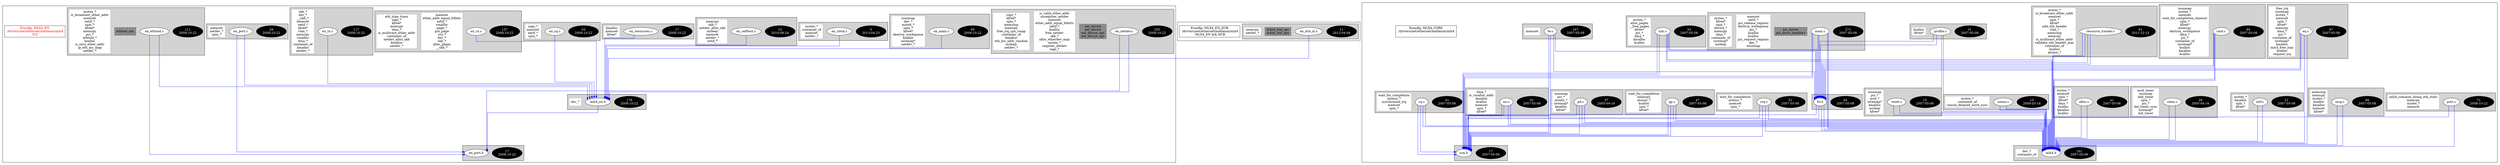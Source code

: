 digraph Driver {
	ranksep=2;
	splines=ortho;
	//Symbol: MLX4_EN
	subgraph "cluster_MLX4_EN"{
		subgraph "cluster_en_clock.c" {
			style=filled
			"commit_en_clock.c" [style=filled, fillcolor=black, fontcolor=white, label="5\n2013-04-23"];
			"en_clock.c" [style=filled, fillcolor=white, fontcolor=black, label="en_clock.c\n"];
			"funccall0-en_clock.c" [style="filled,dotted" shape=box, fillcolor=white, fontcolor=black, label="mutex_*\ncontainer_of\nmemset\nnetdev_*\n"];
		}
		subgraph "cluster_en_selftest.c" {
			style=filled
			"commit_en_selftest.c" [style=filled, fillcolor=black, fontcolor=white, label="15\n2010-08-24"];
			"en_selftest.c" [style=filled, fillcolor=white, fontcolor=black, label="en_selftest.c\n"];
			"funccall0-en_selftest.c" [style="filled,dotted" shape=box, fillcolor=white, fontcolor=black, label="memcpy\nskb_*\nnetdev_alloc_skb\nmsleep\nmemset\nnetdev_*\nnetif_*\n"];
		}
		subgraph "cluster_en_netdev.c" {
			style=filled
			"commit_en_netdev.c" [style=filled, fillcolor=black, fontcolor=white, label="255\n2008-10-22"];
			"en_netdev.c" [style=filled, fillcolor=white, fontcolor=black, label="en_netdev.c\n"];
			"structs-en_netdev.c" [style="filled,dashed" shape=box, fillcolor=grey55, fontcolor=black, label="net_device\nnet_device\nnet_device_ops\nnet_device_ops\n"];
			"funccall2-en_netdev.c" [style="filled,dotted" shape=box, fillcolor=white, fontcolor=black, label="is_valid_ether_addr\nunregister_netdev\nmemset\nether_addr_equal_64bits\nnetif_*\nkzalloc\nfree_netdev\nskb_*\nalloc_etherdev_mqs\nmutex_*\nregister_netdev\nnapi_*\n"];
			"funccall1-en_netdev.c" [style="filled,dotted" shape=box, fillcolor=white, fontcolor=black, label="copy_*\nkfree*\nspin_*\nmemcmp\nmemcpy\nfree_irq_cpu_rmap\ncontainer_of\nkmalloc\neth_hw_addr_random\nmsleep\nnetdev_*\n"];
		}
		subgraph "cluster_en_resources.c" {
			style=filled
			"commit_en_resources.c" [style=filled, fillcolor=black, fontcolor=white, label="17\n2008-10-22"];
			"en_resources.c" [style=filled, fillcolor=white, fontcolor=black, label="en_resources.c\n"];
			"funccall0-en_resources.c" [style="filled,dotted" shape=box, fillcolor=white, fontcolor=black, label="kmalloc\nmemset\nkfree*\n"];
		}
		subgraph "cluster_en_cq.c" {
			style=filled
			"commit_en_cq.c" [style=filled, fillcolor=black, fontcolor=white, label="33\n2008-10-22"];
			"en_cq.c" [style=filled, fillcolor=white, fontcolor=black, label="en_cq.c\n"];
			"funccall0-en_cq.c" [style="filled,dotted" shape=box, fillcolor=white, fontcolor=black, label="napi_*\nmemset\nnetif_*\nspin_*\n"];
		}
		subgraph "cluster_en_port.h" {
			style=filled
			"commit_en_port.h" [style=filled, fillcolor=black, fontcolor=white, label="17\n2008-10-22"];
			"en_port.h" [style=filled, fillcolor=white, fontcolor=black, label="en_port.h\n"];
		}
		subgraph "cluster_en_port.c" {
			style=filled
			"commit_en_port.c" [style=filled, fillcolor=black, fontcolor=white, label="29\n2008-10-22"];
			"en_port.c" [style=filled, fillcolor=white, fontcolor=black, label="en_port.c\n"];
			"funccall0-en_port.c" [style="filled,dotted" shape=box, fillcolor=white, fontcolor=black, label="memset\nnetdev_*\nspin_*\n"];
		}
		subgraph "cluster_en_ethtool.c" {
			style=filled
			"commit_en_ethtool.c" [style=filled, fillcolor=black, fontcolor=white, label="111\n2008-10-22"];
			"en_ethtool.c" [style=filled, fillcolor=white, fontcolor=black, label="en_ethtool.c\n"];
			"structs-en_ethtool.c" [style="filled,dashed" shape=box, fillcolor=grey55, fontcolor=black, label="ethtool_ops\n"];
			"funccall0-en_ethtool.c" [style="filled,dotted" shape=box, fillcolor=white, fontcolor=black, label="mutex_*\nis_broadcast_ether_addr\nmemset\nnetif_*\nspin_*\nkfree*\nmemcpy\npci_*\nethtool_*\nkzalloc\nis_zero_ether_addr\nip_eth_mc_map\nnetdev_*\n"];
		}
		subgraph "cluster_en_rx.c" {
			style=filled
			"commit_en_rx.c" [style=filled, fillcolor=black, fontcolor=white, label="137\n2008-10-22"];
			"en_rx.c" [style=filled, fillcolor=white, fontcolor=black, label="en_rx.c\n"];
			"funccall2-en_rx.c" [style="filled,dotted" shape=box, fillcolor=white, fontcolor=black, label="memset\nether_addr_equal_64bits\nnetif_*\nvmalloc\npage_*\nput_page\nrcu_*\ndev_*\nskb_*\nalloc_pages\n__skb_*\n"];
			"funccall1-en_rx.c" [style="filled,dotted" shape=box, fillcolor=white, fontcolor=black, label="eth_type_trans\nnapi_*\nkfree*\nmemcpy\ndma_*\nis_multicast_ether_addr\ncontainer_of\nnetdev_alloc_skb\nkmalloc\nnetdev_*\n"];
		}
		subgraph "cluster_en_tx.c" {
			style=filled
			"commit_en_tx.c" [style=filled, fillcolor=black, fontcolor=white, label="117\n2008-10-22"];
			"en_tx.c" [style=filled, fillcolor=white, fontcolor=black, label="en_tx.c\n"];
			"funccall0-en_tx.c" [style="filled,dotted" shape=box, fillcolor=white, fontcolor=black, label="skb_*\ndev_*\n__skb_*\nmemset\nnetif_*\nkfree*\nvlan_*\nmemcpy\nvmalloc\ndma_*\ncontainer_of\nkmalloc\nnetdev_*\n"];
		}
		subgraph "cluster_en_main.c" {
			style=filled
			"commit_en_main.c" [style=filled, fillcolor=black, fontcolor=white, label="65\n2008-10-22"];
			"en_main.c" [style=filled, fillcolor=white, fontcolor=black, label="en_main.c\n"];
			"funccall0-en_main.c" [style="filled,dotted" shape=box, fillcolor=white, fontcolor=black, label="iounmap\ndev_*\nmutex_*\nspin_*\nkfree*\ndestroy_workqueue\nkzalloc\nioremap*\nnetdev_*\n"];
		}
		subgraph "cluster_mlx4_en.h" {
			style=filled
			"commit_mlx4_en.h" [style=filled, fillcolor=black, fontcolor=white, label="179\n2008-10-22"];
			"mlx4_en.h" [style=filled, fillcolor=white, fontcolor=black, label="mlx4_en.h\n"];
			"funccall0-mlx4_en.h" [style="filled,dotted" shape=box, fillcolor=white, fontcolor=black, label="dev_*\n"];
		}
		"K:MLX4_EN" [label="Kconfig: MLX4_EN\n /drivers/net/ethernet/mellanox/mlx4\n  PCI ", shape=box, fontcolor=red];
	}
	//Symbol: MLX4_EN_DCB
	subgraph "cluster_MLX4_EN_DCB"{
		subgraph "cluster_en_dcb_nl.c" {
			style=filled
			"commit_en_dcb_nl.c" [style=filled, fillcolor=black, fontcolor=white, label="11\n2012-04-04"];
			"en_dcb_nl.c" [style=filled, fillcolor=white, fontcolor=black, label="en_dcb_nl.c\n"];
			"structs-en_dcb_nl.c" [style="filled,dashed" shape=box, fillcolor=grey55, fontcolor=black, label="dcbnl_rtnl_ops\ndcbnl_rtnl_ops\n"];
			"funccall0-en_dcb_nl.c" [style="filled,dotted" shape=box, fillcolor=white, fontcolor=black, label="memcpy\nnetdev_*\n"];
		}
		"K:MLX4_EN_DCB" [label="Kconfig: MLX4_EN_DCB\n /drivers/net/ethernet/mellanox/mlx4\n  MLX4_EN && DCB ", shape=box];
	}
	//Symbol: MLX4_CORE
	subgraph "cluster_MLX4_CORE"{
		subgraph "cluster_resource_tracker.c" {
			style=filled
			"commit_resource_tracker.c" [style=filled, fillcolor=black, fontcolor=white, label="91\n2011-12-13"];
			"resource_tracker.c" [style=filled, fillcolor=white, fontcolor=black, label="resource_tracker.c\n"];
			"funccall0-resource_tracker.c" [style="filled,dotted" shape=box, fillcolor=white, fontcolor=black, label="mutex_*\nis_broadcast_ether_addr\nmemset\nspin_*\nkfree*\nadd_eth_header\nvlan_*\nmemcmp\nmemcpy\nis_multicast_ether_addr\nvalidate_eth_header_mac\ncontainer_of\nkzalloc\natomic_*\n"];
		}
		subgraph "cluster_mlx4.h" {
			style=filled
			"commit_mlx4.h" [style=filled, fillcolor=black, fontcolor=white, label="161\n2007-05-08"];
			"mlx4.h" [style=filled, fillcolor=white, fontcolor=black, label="mlx4.h\n"];
			"funccall0-mlx4.h" [style="filled,dotted" shape=box, fillcolor=white, fontcolor=black, label="dev_*\ncontainer_of\n"];
		}
		subgraph "cluster_srq.c" {
			style=filled
			"commit_srq.c" [style=filled, fillcolor=black, fontcolor=white, label="31\n2007-05-08"];
			"srq.c" [style=filled, fillcolor=white, fontcolor=black, label="srq.c\n"];
			"funccall0-srq.c" [style="filled,dotted" shape=box, fillcolor=white, fontcolor=black, label="wait_for_completion\natomic_*\nmemset\nspin_*\n"];
		}
		subgraph "cluster_sense.c" {
			style=filled
			"commit_sense.c" [style=filled, fillcolor=black, fontcolor=white, label="15\n2009-03-18"];
			"sense.c" [style=filled, fillcolor=white, fontcolor=black, label="sense.c\n"];
			"funccall0-sense.c" [style="filled,dotted" shape=box, fillcolor=white, fontcolor=black, label="mutex_*\ncontainer_of\ncancel_delayed_work_sync\n"];
		}
		subgraph "cluster_reset.c" {
			style=filled
			"commit_reset.c" [style=filled, fillcolor=black, fontcolor=white, label="15\n2007-05-08"];
			"reset.c" [style=filled, fillcolor=white, fontcolor=black, label="reset.c\n"];
			"funccall0-reset.c" [style="filled,dotted" shape=box, fillcolor=white, fontcolor=black, label="iounmap\npci_*\npcie_*\nioremap*\nkmalloc\nmsleep\nkfree*\n"];
		}
		subgraph "cluster_qp.c" {
			style=filled
			"commit_qp.c" [style=filled, fillcolor=black, fontcolor=white, label="47\n2007-05-08"];
			"qp.c" [style=filled, fillcolor=white, fontcolor=black, label="qp.c\n"];
			"funccall0-qp.c" [style="filled,dotted" shape=box, fillcolor=white, fontcolor=black, label="wait_for_completion\nmemcpy\natomic_*\nkcalloc\nspin_*\nkfree*\n"];
		}
		subgraph "cluster_profile.c" {
			style=filled
			"commit_profile.c" [style=filled, fillcolor=black, fontcolor=white, label="31\n2007-05-08"];
			"profile.c" [style=filled, fillcolor=white, fontcolor=black, label="profile.c\n"];
			"funccall0-profile.c" [style="filled,dotted" shape=box, fillcolor=white, fontcolor=black, label="kcalloc\nkfree*\n"];
		}
		subgraph "cluster_port.c" {
			style=filled
			"commit_port.c" [style=filled, fillcolor=black, fontcolor=white, label="71\n2008-10-22"];
			"port.c" [style=filled, fillcolor=white, fontcolor=black, label="port.c\n"];
			"funccall0-port.c" [style="filled,dotted" shape=box, fillcolor=white, fontcolor=black, label="mlx4_common_dump_eth_stats\nmemcpy\nmutex_*\nmemset\n"];
		}
		subgraph "cluster_pd.c" {
			style=filled
			"commit_pd.c" [style=filled, fillcolor=black, fontcolor=white, label="37\n2005-04-16"];
			"pd.c" [style=filled, fillcolor=white, fontcolor=black, label="pd.c\n"];
			"funccall0-pd.c" [style="filled,dotted" shape=box, fillcolor=white, fontcolor=black, label="iounmap\npci_*\nmutex_*\nioremap*\nkmalloc\nkfree*\n"];
		}
		subgraph "cluster_mr.c" {
			style=filled
			"commit_mr.c" [style=filled, fillcolor=black, fontcolor=white, label="91\n2007-05-08"];
			"mr.c" [style=filled, fillcolor=white, fontcolor=black, label="mr.c\n"];
			"funccall0-mr.c" [style="filled,dotted" shape=box, fillcolor=white, fontcolor=black, label="dma_*\nis_vmalloc_addr\nkmalloc\nkcalloc\nmemset\nspin_*\nkfree*\n"];
		}
		subgraph "cluster_mcg.c" {
			style=filled
			"commit_mcg.c" [style=filled, fillcolor=black, fontcolor=white, label="89\n2007-05-08"];
			"mcg.c" [style=filled, fillcolor=white, fontcolor=black, label="mcg.c\n"];
			"funccall0-mcg.c" [style="filled,dotted" shape=box, fillcolor=white, fontcolor=black, label="memcmp\nmemcpy\nmutex_*\nkzalloc\nkmalloc\nmemset\nkfree*\n"];
		}
		subgraph "cluster_main.c" {
			style=filled
			"commit_main.c" [style=filled, fillcolor=black, fontcolor=white, label="271\n2007-05-08"];
			"main.c" [style=filled, fillcolor=white, fontcolor=black, label="main.c\n"];
			"structs-main.c" [style="filled,dashed" shape=box, fillcolor=grey55, fontcolor=black, label="pci_driver\npci_error_handlers\n"];
			"funccall2-main.c" [style="filled,dotted" shape=box, fillcolor=white, fontcolor=black, label="memset\nnetif_*\npci_release_regions\ndestroy_workqueue\npci_*\nkzalloc\nkcalloc\npci_request_regions\ndev_*\niounmap\n"];
			"funccall1-main.c" [style="filled,dotted" shape=box, fillcolor=white, fontcolor=black, label="mutex_*\nkfree*\nspin_*\ndevice_*\nmemcpy\ndma_*\ncontainer_of\nioremap*\nmsleep\n"];
		}
		subgraph "cluster_intf.c" {
			style=filled
			"commit_intf.c" [style=filled, fillcolor=black, fontcolor=white, label="21\n2007-05-08"];
			"intf.c" [style=filled, fillcolor=white, fontcolor=black, label="intf.c\n"];
			"funccall0-intf.c" [style="filled,dotted" shape=box, fillcolor=white, fontcolor=black, label="mutex_*\nkmalloc\nspin_*\nkfree*\n"];
		}
		subgraph "cluster_icm.h" {
			style=filled
			"commit_icm.h" [style=filled, fillcolor=black, fontcolor=white, label="17\n2007-05-08"];
			"icm.h" [style=filled, fillcolor=white, fontcolor=black, label="icm.h\n"];
		}
		subgraph "cluster_icm.c" {
			style=filled
			"commit_icm.c" [style=filled, fillcolor=black, fontcolor=white, label="33\n2007-05-08"];
			"icm.c" [style=filled, fillcolor=white, fontcolor=black, label="icm.c\n"];
			"funccall0-icm.c" [style="filled,dotted" shape=box, fillcolor=white, fontcolor=black, label="mutex_*\nalloc_pages\n__free_pages\nkfree*\npci_*\ndma_*\nkmalloc\nkcalloc\n"];
		}
		subgraph "cluster_fw.h" {
			style=filled
			"commit_fw.h" [style=filled, fillcolor=black, fontcolor=white, label="65\n2007-05-08"];
			"fw.h" [style=filled, fillcolor=white, fontcolor=black, label="fw.h\n"];
		}
		subgraph "cluster_fw.c" {
			style=filled
			"commit_fw.c" [style=filled, fillcolor=black, fontcolor=white, label="167\n2007-05-08"];
			"fw.c" [style=filled, fillcolor=white, fontcolor=black, label="fw.c\n"];
			"funccall0-fw.c" [style="filled,dotted" shape=box, fillcolor=white, fontcolor=black, label="memset\n"];
		}
		subgraph "cluster_eq.c" {
			style=filled
			"commit_eq.c" [style=filled, fillcolor=black, fontcolor=white, label="97\n2007-05-08"];
			"eq.c" [style=filled, fillcolor=white, fontcolor=black, label="eq.c\n"];
			"funccall0-eq.c" [style="filled,dotted" shape=box, fillcolor=white, fontcolor=black, label="free_irq\niounmap\nmutex_*\nmemset\nspin_*\nkfree*\nmemcpy\ndma_*\npci_*\ncontainer_of\nioremap*\nkmalloc\nmlx4_free_irqs\nkcalloc\nrequest_irq\n"];
		}
		subgraph "cluster_cq.c" {
			style=filled
			"commit_cq.c" [style=filled, fillcolor=black, fontcolor=white, label="41\n2007-05-08"];
			"cq.c" [style=filled, fillcolor=white, fontcolor=black, label="cq.c\n"];
			"funccall0-cq.c" [style="filled,dotted" shape=box, fillcolor=white, fontcolor=black, label="wait_for_completion\natomic_*\nsynchronize_irq\nmemset\nspin_*\n"];
		}
		subgraph "cluster_cmd.c" {
			style=filled
			"commit_cmd.c" [style=filled, fillcolor=black, fontcolor=white, label="85\n2007-05-08"];
			"cmd.c" [style=filled, fillcolor=white, fontcolor=black, label="cmd.c\n"];
			"funccall0-cmd.c" [style="filled,dotted" shape=box, fillcolor=white, fontcolor=black, label="iounmap\nmutex_*\nmemset\nwait_for_completion_timeout\nspin_*\nkfree*\nmemcpy\ndestroy_workqueue\ndma_*\npci_*\ncontainer_of\nioremap*\nkzalloc\nkmalloc\nkcalloc\n"];
		}
		subgraph "cluster_catas.c" {
			style=filled
			"commit_catas.c" [style=filled, fillcolor=black, fontcolor=white, label="29\n2005-04-16"];
			"catas.c" [style=filled, fillcolor=white, fontcolor=black, label="catas.c\n"];
			"funccall0-catas.c" [style="filled,dotted" shape=box, fillcolor=white, fontcolor=black, label="mod_timer\niounmap\nadd_timer\nspin_*\npci_*\ndel_timer_sync\nioremap*\ninit_timer\n"];
		}
		subgraph "cluster_alloc.c" {
			style=filled
			"commit_alloc.c" [style=filled, fillcolor=black, fontcolor=white, label="41\n2007-05-08"];
			"alloc.c" [style=filled, fillcolor=white, fontcolor=black, label="alloc.c\n"];
			"funccall0-alloc.c" [style="filled,dotted" shape=box, fillcolor=white, fontcolor=black, label="mutex_*\nmemset\nspin_*\nkfree*\ndma_*\nkzalloc\nkmalloc\nkcalloc\n"];
		}
		"K:MLX4_CORE" [label="Kconfig: MLX4_CORE\n /drivers/net/ethernet/mellanox/mlx4\n ", shape=box];
	}
	//Symbol: MLX4_CORE
	subgraph "cluster_MLX4_CORE"{
		subgraph "cluster_resource_tracker.c" {
			style=filled
			"commit_resource_tracker.c" [style=filled, fillcolor=black, fontcolor=white, label="91\n2011-12-13"];
			"resource_tracker.c" [style=filled, fillcolor=white, fontcolor=black, label="resource_tracker.c\n"];
			"funccall0-resource_tracker.c" [style="filled,dotted" shape=box, fillcolor=white, fontcolor=black, label="mutex_*\nis_broadcast_ether_addr\nmemset\nspin_*\nkfree*\nadd_eth_header\nvlan_*\nmemcmp\nmemcpy\nis_multicast_ether_addr\nvalidate_eth_header_mac\ncontainer_of\nkzalloc\natomic_*\n"];
		}
		subgraph "cluster_srq.c" {
			style=filled
			"commit_srq.c" [style=filled, fillcolor=black, fontcolor=white, label="31\n2007-05-08"];
			"srq.c" [style=filled, fillcolor=white, fontcolor=black, label="srq.c\n"];
			"funccall0-srq.c" [style="filled,dotted" shape=box, fillcolor=white, fontcolor=black, label="wait_for_completion\natomic_*\nmemset\nspin_*\n"];
		}
		subgraph "cluster_sense.c" {
			style=filled
			"commit_sense.c" [style=filled, fillcolor=black, fontcolor=white, label="15\n2009-03-18"];
			"sense.c" [style=filled, fillcolor=white, fontcolor=black, label="sense.c\n"];
			"funccall0-sense.c" [style="filled,dotted" shape=box, fillcolor=white, fontcolor=black, label="mutex_*\ncontainer_of\ncancel_delayed_work_sync\n"];
		}
		subgraph "cluster_reset.c" {
			style=filled
			"commit_reset.c" [style=filled, fillcolor=black, fontcolor=white, label="15\n2007-05-08"];
			"reset.c" [style=filled, fillcolor=white, fontcolor=black, label="reset.c\n"];
			"funccall0-reset.c" [style="filled,dotted" shape=box, fillcolor=white, fontcolor=black, label="iounmap\npci_*\npcie_*\nioremap*\nkmalloc\nmsleep\nkfree*\n"];
		}
		subgraph "cluster_qp.c" {
			style=filled
			"commit_qp.c" [style=filled, fillcolor=black, fontcolor=white, label="47\n2007-05-08"];
			"qp.c" [style=filled, fillcolor=white, fontcolor=black, label="qp.c\n"];
			"funccall0-qp.c" [style="filled,dotted" shape=box, fillcolor=white, fontcolor=black, label="wait_for_completion\nmemcpy\natomic_*\nkcalloc\nspin_*\nkfree*\n"];
		}
		subgraph "cluster_profile.c" {
			style=filled
			"commit_profile.c" [style=filled, fillcolor=black, fontcolor=white, label="31\n2007-05-08"];
			"profile.c" [style=filled, fillcolor=white, fontcolor=black, label="profile.c\n"];
			"funccall0-profile.c" [style="filled,dotted" shape=box, fillcolor=white, fontcolor=black, label="kcalloc\nkfree*\n"];
		}
		subgraph "cluster_port.c" {
			style=filled
			"commit_port.c" [style=filled, fillcolor=black, fontcolor=white, label="71\n2008-10-22"];
			"port.c" [style=filled, fillcolor=white, fontcolor=black, label="port.c\n"];
			"funccall0-port.c" [style="filled,dotted" shape=box, fillcolor=white, fontcolor=black, label="mlx4_common_dump_eth_stats\nmemcpy\nmutex_*\nmemset\n"];
		}
		subgraph "cluster_pd.c" {
			style=filled
			"commit_pd.c" [style=filled, fillcolor=black, fontcolor=white, label="37\n2005-04-16"];
			"pd.c" [style=filled, fillcolor=white, fontcolor=black, label="pd.c\n"];
			"funccall0-pd.c" [style="filled,dotted" shape=box, fillcolor=white, fontcolor=black, label="iounmap\npci_*\nmutex_*\nioremap*\nkmalloc\nkfree*\n"];
		}
		subgraph "cluster_mr.c" {
			style=filled
			"commit_mr.c" [style=filled, fillcolor=black, fontcolor=white, label="91\n2007-05-08"];
			"mr.c" [style=filled, fillcolor=white, fontcolor=black, label="mr.c\n"];
			"funccall0-mr.c" [style="filled,dotted" shape=box, fillcolor=white, fontcolor=black, label="dma_*\nis_vmalloc_addr\nkmalloc\nkcalloc\nmemset\nspin_*\nkfree*\n"];
		}
		subgraph "cluster_mcg.c" {
			style=filled
			"commit_mcg.c" [style=filled, fillcolor=black, fontcolor=white, label="89\n2007-05-08"];
			"mcg.c" [style=filled, fillcolor=white, fontcolor=black, label="mcg.c\n"];
			"funccall0-mcg.c" [style="filled,dotted" shape=box, fillcolor=white, fontcolor=black, label="memcmp\nmemcpy\nmutex_*\nkzalloc\nkmalloc\nmemset\nkfree*\n"];
		}
		subgraph "cluster_main.c" {
			style=filled
			"commit_main.c" [style=filled, fillcolor=black, fontcolor=white, label="271\n2007-05-08"];
			"main.c" [style=filled, fillcolor=white, fontcolor=black, label="main.c\n"];
			"structs-main.c" [style="filled,dashed" shape=box, fillcolor=grey55, fontcolor=black, label="pci_driver\npci_error_handlers\n"];
			"funccall2-main.c" [style="filled,dotted" shape=box, fillcolor=white, fontcolor=black, label="memset\nnetif_*\npci_release_regions\ndestroy_workqueue\npci_*\nkzalloc\nkcalloc\npci_request_regions\ndev_*\niounmap\n"];
			"funccall1-main.c" [style="filled,dotted" shape=box, fillcolor=white, fontcolor=black, label="mutex_*\nkfree*\nspin_*\ndevice_*\nmemcpy\ndma_*\ncontainer_of\nioremap*\nmsleep\n"];
		}
		subgraph "cluster_intf.c" {
			style=filled
			"commit_intf.c" [style=filled, fillcolor=black, fontcolor=white, label="21\n2007-05-08"];
			"intf.c" [style=filled, fillcolor=white, fontcolor=black, label="intf.c\n"];
			"funccall0-intf.c" [style="filled,dotted" shape=box, fillcolor=white, fontcolor=black, label="mutex_*\nkmalloc\nspin_*\nkfree*\n"];
		}
		subgraph "cluster_icm.h" {
			style=filled
			"commit_icm.h" [style=filled, fillcolor=black, fontcolor=white, label="17\n2007-05-08"];
			"icm.h" [style=filled, fillcolor=white, fontcolor=black, label="icm.h\n"];
		}
		subgraph "cluster_icm.c" {
			style=filled
			"commit_icm.c" [style=filled, fillcolor=black, fontcolor=white, label="33\n2007-05-08"];
			"icm.c" [style=filled, fillcolor=white, fontcolor=black, label="icm.c\n"];
			"funccall0-icm.c" [style="filled,dotted" shape=box, fillcolor=white, fontcolor=black, label="mutex_*\nalloc_pages\n__free_pages\nkfree*\npci_*\ndma_*\nkmalloc\nkcalloc\n"];
		}
		subgraph "cluster_fw.h" {
			style=filled
			"commit_fw.h" [style=filled, fillcolor=black, fontcolor=white, label="65\n2007-05-08"];
			"fw.h" [style=filled, fillcolor=white, fontcolor=black, label="fw.h\n"];
		}
		subgraph "cluster_fw.c" {
			style=filled
			"commit_fw.c" [style=filled, fillcolor=black, fontcolor=white, label="167\n2007-05-08"];
			"fw.c" [style=filled, fillcolor=white, fontcolor=black, label="fw.c\n"];
			"funccall0-fw.c" [style="filled,dotted" shape=box, fillcolor=white, fontcolor=black, label="memset\n"];
		}
		subgraph "cluster_eq.c" {
			style=filled
			"commit_eq.c" [style=filled, fillcolor=black, fontcolor=white, label="97\n2007-05-08"];
			"eq.c" [style=filled, fillcolor=white, fontcolor=black, label="eq.c\n"];
			"funccall0-eq.c" [style="filled,dotted" shape=box, fillcolor=white, fontcolor=black, label="free_irq\niounmap\nmutex_*\nmemset\nspin_*\nkfree*\nmemcpy\ndma_*\npci_*\ncontainer_of\nioremap*\nkmalloc\nmlx4_free_irqs\nkcalloc\nrequest_irq\n"];
		}
		subgraph "cluster_cq.c" {
			style=filled
			"commit_cq.c" [style=filled, fillcolor=black, fontcolor=white, label="41\n2007-05-08"];
			"cq.c" [style=filled, fillcolor=white, fontcolor=black, label="cq.c\n"];
			"funccall0-cq.c" [style="filled,dotted" shape=box, fillcolor=white, fontcolor=black, label="wait_for_completion\natomic_*\nsynchronize_irq\nmemset\nspin_*\n"];
		}
		subgraph "cluster_cmd.c" {
			style=filled
			"commit_cmd.c" [style=filled, fillcolor=black, fontcolor=white, label="85\n2007-05-08"];
			"cmd.c" [style=filled, fillcolor=white, fontcolor=black, label="cmd.c\n"];
			"funccall0-cmd.c" [style="filled,dotted" shape=box, fillcolor=white, fontcolor=black, label="iounmap\nmutex_*\nmemset\nwait_for_completion_timeout\nspin_*\nkfree*\nmemcpy\ndestroy_workqueue\ndma_*\npci_*\ncontainer_of\nioremap*\nkzalloc\nkmalloc\nkcalloc\n"];
		}
		subgraph "cluster_catas.c" {
			style=filled
			"commit_catas.c" [style=filled, fillcolor=black, fontcolor=white, label="29\n2005-04-16"];
			"catas.c" [style=filled, fillcolor=white, fontcolor=black, label="catas.c\n"];
			"funccall0-catas.c" [style="filled,dotted" shape=box, fillcolor=white, fontcolor=black, label="mod_timer\niounmap\nadd_timer\nspin_*\npci_*\ndel_timer_sync\nioremap*\ninit_timer\n"];
		}
		subgraph "cluster_alloc.c" {
			style=filled
			"commit_alloc.c" [style=filled, fillcolor=black, fontcolor=white, label="41\n2007-05-08"];
			"alloc.c" [style=filled, fillcolor=white, fontcolor=black, label="alloc.c\n"];
			"funccall0-alloc.c" [style="filled,dotted" shape=box, fillcolor=white, fontcolor=black, label="mutex_*\nmemset\nspin_*\nkfree*\ndma_*\nkzalloc\nkmalloc\nkcalloc\n"];
		}
		"K:MLX4_CORE" [label="Kconfig: MLX4_CORE\n /drivers/net/ethernet/mellanox/mlx4\n ", shape=box];
	}
"en_clock.c" -> "mlx4_en.h"[color=blue];
"en_selftest.c" -> "mlx4_en.h"[color=blue];
"en_netdev.c" -> "en_port.h"[color=blue];
"en_netdev.c" -> "mlx4_en.h"[color=blue];
"en_resources.c" -> "mlx4_en.h"[color=blue];
"en_cq.c" -> "mlx4_en.h"[color=blue];
"en_port.c" -> "en_port.h"[color=blue];
"en_port.c" -> "mlx4_en.h"[color=blue];
"en_ethtool.c" -> "en_port.h"[color=blue];
"en_ethtool.c" -> "mlx4_en.h"[color=blue];
"en_rx.c" -> "mlx4_en.h"[color=blue];
"en_tx.c" -> "mlx4_en.h"[color=blue];
"en_main.c" -> "mlx4_en.h"[color=blue];
"mlx4_en.h" -> "en_port.h"[color=blue];
"en_dcb_nl.c" -> "mlx4_en.h"[color=blue];
"resource_tracker.c" -> "fw.h"[color=blue];
"resource_tracker.c" -> "mlx4.h"[color=blue];
"srq.c" -> "mlx4.h"[color=blue];
"srq.c" -> "icm.h"[color=blue];
"sense.c" -> "mlx4.h"[color=blue];
"reset.c" -> "mlx4.h"[color=blue];
"qp.c" -> "mlx4.h"[color=blue];
"qp.c" -> "icm.h"[color=blue];
"profile.c" -> "fw.h"[color=blue];
"profile.c" -> "mlx4.h"[color=blue];
"port.c" -> "mlx4.h"[color=blue];
"pd.c" -> "mlx4.h"[color=blue];
"pd.c" -> "icm.h"[color=blue];
"mr.c" -> "mlx4.h"[color=blue];
"mr.c" -> "icm.h"[color=blue];
"mcg.c" -> "mlx4.h"[color=blue];
"main.c" -> "fw.h"[color=blue];
"main.c" -> "mlx4.h"[color=blue];
"main.c" -> "icm.h"[color=blue];
"intf.c" -> "mlx4.h"[color=blue];
"icm.c" -> "fw.h"[color=blue];
"icm.c" -> "mlx4.h"[color=blue];
"icm.c" -> "icm.h"[color=blue];
"fw.h" -> "mlx4.h"[color=blue];
"fw.h" -> "icm.h"[color=blue];
"fw.c" -> "fw.h"[color=blue];
"fw.c" -> "icm.h"[color=blue];
"eq.c" -> "fw.h"[color=blue];
"eq.c" -> "mlx4.h"[color=blue];
"cq.c" -> "mlx4.h"[color=blue];
"cq.c" -> "icm.h"[color=blue];
"cmd.c" -> "fw.h"[color=blue];
"cmd.c" -> "mlx4.h"[color=blue];
"catas.c" -> "mlx4.h"[color=blue];
"alloc.c" -> "mlx4.h"[color=blue];
"resource_tracker.c" -> "fw.h"[color=blue];
"resource_tracker.c" -> "mlx4.h"[color=blue];
"srq.c" -> "mlx4.h"[color=blue];
"srq.c" -> "icm.h"[color=blue];
"sense.c" -> "mlx4.h"[color=blue];
"reset.c" -> "mlx4.h"[color=blue];
"qp.c" -> "mlx4.h"[color=blue];
"qp.c" -> "icm.h"[color=blue];
"profile.c" -> "fw.h"[color=blue];
"profile.c" -> "mlx4.h"[color=blue];
"port.c" -> "mlx4.h"[color=blue];
"pd.c" -> "mlx4.h"[color=blue];
"pd.c" -> "icm.h"[color=blue];
"mr.c" -> "mlx4.h"[color=blue];
"mr.c" -> "icm.h"[color=blue];
"mcg.c" -> "mlx4.h"[color=blue];
"main.c" -> "fw.h"[color=blue];
"main.c" -> "mlx4.h"[color=blue];
"main.c" -> "icm.h"[color=blue];
"intf.c" -> "mlx4.h"[color=blue];
"icm.c" -> "fw.h"[color=blue];
"icm.c" -> "mlx4.h"[color=blue];
"icm.c" -> "icm.h"[color=blue];
"fw.h" -> "mlx4.h"[color=blue];
"fw.h" -> "icm.h"[color=blue];
"fw.c" -> "fw.h"[color=blue];
"fw.c" -> "icm.h"[color=blue];
"eq.c" -> "fw.h"[color=blue];
"eq.c" -> "mlx4.h"[color=blue];
"cq.c" -> "mlx4.h"[color=blue];
"cq.c" -> "icm.h"[color=blue];
"cmd.c" -> "fw.h"[color=blue];
"cmd.c" -> "mlx4.h"[color=blue];
"catas.c" -> "mlx4.h"[color=blue];
"alloc.c" -> "mlx4.h"[color=blue];
}
